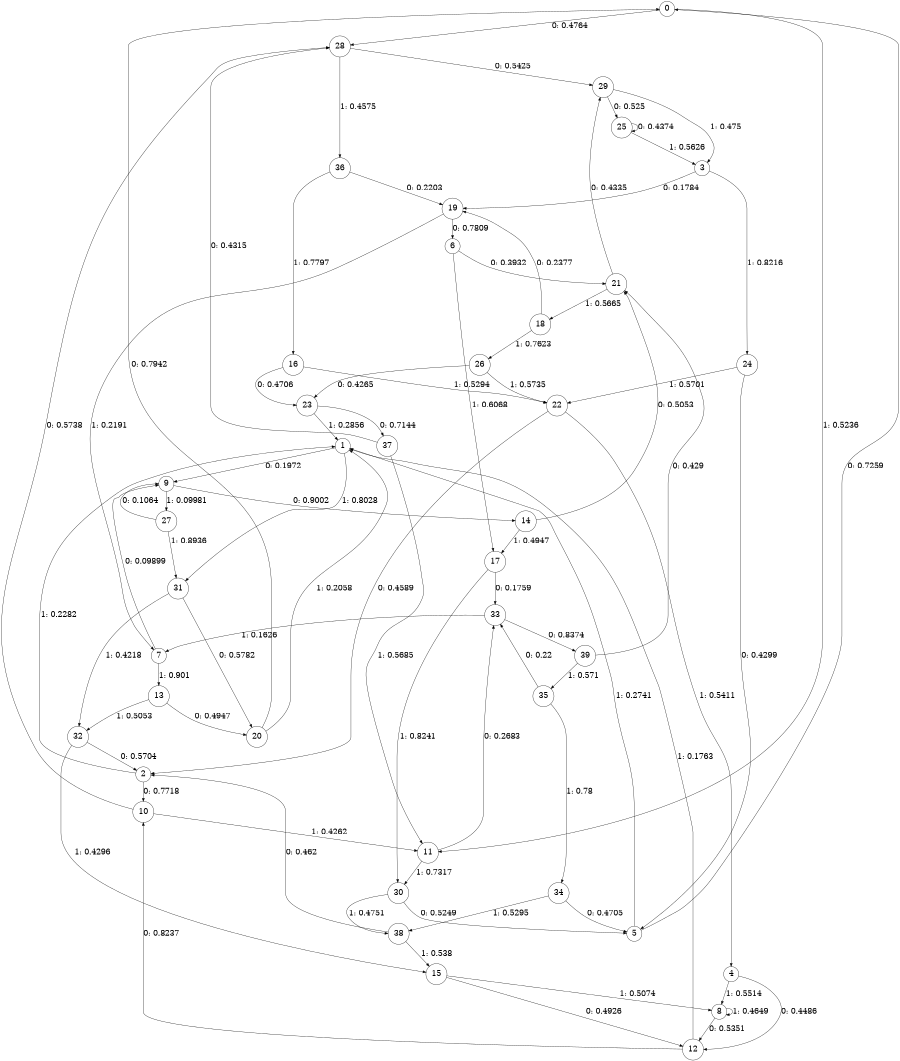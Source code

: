 digraph "ch24randomL8" {
size = "6,8.5";
ratio = "fill";
node [shape = circle];
node [fontsize = 24];
edge [fontsize = 24];
0 -> 28 [label = "0: 0.4764   "];
0 -> 11 [label = "1: 0.5236   "];
1 -> 9 [label = "0: 0.1972   "];
1 -> 31 [label = "1: 0.8028   "];
2 -> 10 [label = "0: 0.7718   "];
2 -> 1 [label = "1: 0.2282   "];
3 -> 19 [label = "0: 0.1784   "];
3 -> 24 [label = "1: 0.8216   "];
4 -> 12 [label = "0: 0.4486   "];
4 -> 8 [label = "1: 0.5514   "];
5 -> 0 [label = "0: 0.7259   "];
5 -> 1 [label = "1: 0.2741   "];
6 -> 21 [label = "0: 0.3932   "];
6 -> 17 [label = "1: 0.6068   "];
7 -> 9 [label = "0: 0.09899  "];
7 -> 13 [label = "1: 0.901    "];
8 -> 12 [label = "0: 0.5351   "];
8 -> 8 [label = "1: 0.4649   "];
9 -> 14 [label = "0: 0.9002   "];
9 -> 27 [label = "1: 0.09981  "];
10 -> 28 [label = "0: 0.5738   "];
10 -> 11 [label = "1: 0.4262   "];
11 -> 33 [label = "0: 0.2683   "];
11 -> 30 [label = "1: 0.7317   "];
12 -> 10 [label = "0: 0.8237   "];
12 -> 1 [label = "1: 0.1763   "];
13 -> 20 [label = "0: 0.4947   "];
13 -> 32 [label = "1: 0.5053   "];
14 -> 21 [label = "0: 0.5053   "];
14 -> 17 [label = "1: 0.4947   "];
15 -> 12 [label = "0: 0.4926   "];
15 -> 8 [label = "1: 0.5074   "];
16 -> 23 [label = "0: 0.4706   "];
16 -> 22 [label = "1: 0.5294   "];
17 -> 33 [label = "0: 0.1759   "];
17 -> 30 [label = "1: 0.8241   "];
18 -> 19 [label = "0: 0.2377   "];
18 -> 26 [label = "1: 0.7623   "];
19 -> 6 [label = "0: 0.7809   "];
19 -> 7 [label = "1: 0.2191   "];
20 -> 0 [label = "0: 0.7942   "];
20 -> 1 [label = "1: 0.2058   "];
21 -> 29 [label = "0: 0.4335   "];
21 -> 18 [label = "1: 0.5665   "];
22 -> 2 [label = "0: 0.4589   "];
22 -> 4 [label = "1: 0.5411   "];
23 -> 37 [label = "0: 0.7144   "];
23 -> 1 [label = "1: 0.2856   "];
24 -> 5 [label = "0: 0.4299   "];
24 -> 22 [label = "1: 0.5701   "];
25 -> 25 [label = "0: 0.4374   "];
25 -> 3 [label = "1: 0.5626   "];
26 -> 23 [label = "0: 0.4265   "];
26 -> 22 [label = "1: 0.5735   "];
27 -> 9 [label = "0: 0.1064   "];
27 -> 31 [label = "1: 0.8936   "];
28 -> 29 [label = "0: 0.5425   "];
28 -> 36 [label = "1: 0.4575   "];
29 -> 25 [label = "0: 0.525    "];
29 -> 3 [label = "1: 0.475    "];
30 -> 5 [label = "0: 0.5249   "];
30 -> 38 [label = "1: 0.4751   "];
31 -> 20 [label = "0: 0.5782   "];
31 -> 32 [label = "1: 0.4218   "];
32 -> 2 [label = "0: 0.5704   "];
32 -> 15 [label = "1: 0.4296   "];
33 -> 39 [label = "0: 0.8374   "];
33 -> 7 [label = "1: 0.1626   "];
34 -> 5 [label = "0: 0.4705   "];
34 -> 38 [label = "1: 0.5295   "];
35 -> 33 [label = "0: 0.22     "];
35 -> 34 [label = "1: 0.78     "];
36 -> 19 [label = "0: 0.2203   "];
36 -> 16 [label = "1: 0.7797   "];
37 -> 28 [label = "0: 0.4315   "];
37 -> 11 [label = "1: 0.5685   "];
38 -> 2 [label = "0: 0.462    "];
38 -> 15 [label = "1: 0.538    "];
39 -> 21 [label = "0: 0.429    "];
39 -> 35 [label = "1: 0.571    "];
}
